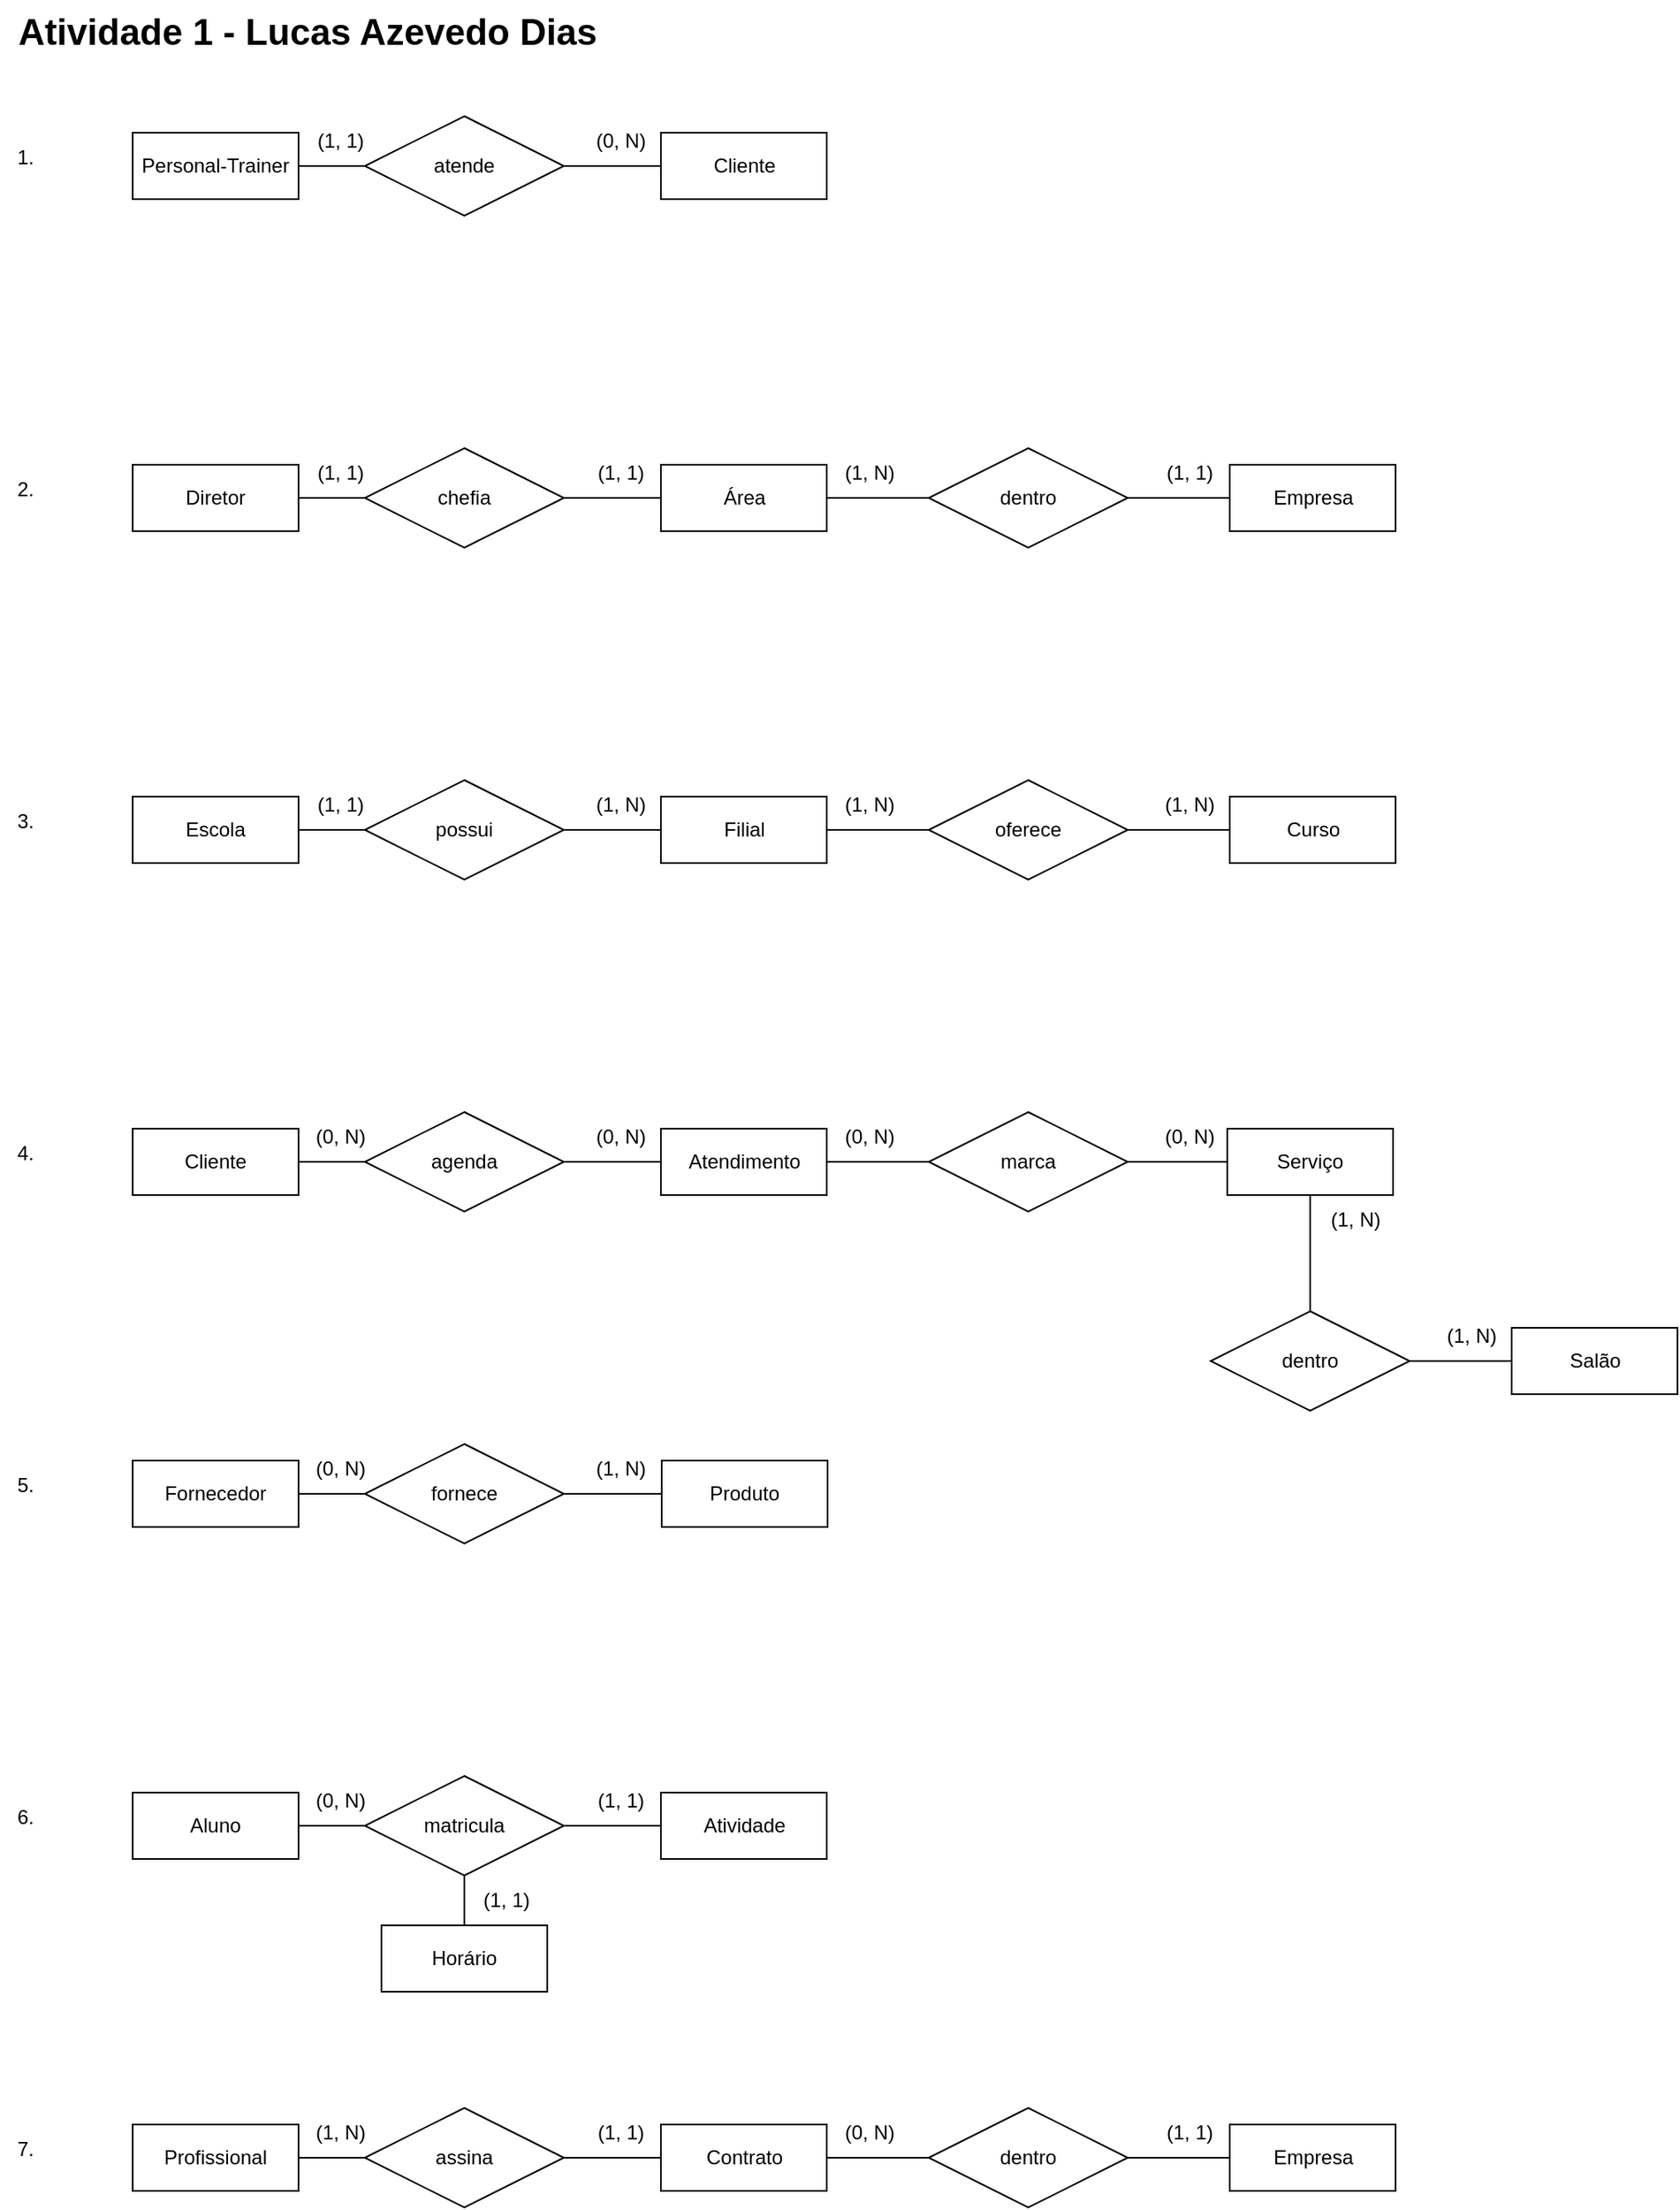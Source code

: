 <mxfile version="20.2.6" type="device"><diagram id="F_beYR9QzwmD67MBydXe" name="Página-1"><mxGraphModel dx="1038" dy="481" grid="1" gridSize="10" guides="1" tooltips="1" connect="1" arrows="1" fold="1" page="1" pageScale="1" pageWidth="827" pageHeight="1169" math="0" shadow="0"><root><mxCell id="0"/><mxCell id="1" parent="0"/><mxCell id="-rKbhpb1vt5wpGL8vmJH-1" value="1." style="text;html=1;resizable=0;autosize=1;align=center;verticalAlign=middle;points=[];fillColor=none;strokeColor=none;rounded=0;" vertex="1" parent="1"><mxGeometry x="40" y="120" width="30" height="30" as="geometry"/></mxCell><mxCell id="-rKbhpb1vt5wpGL8vmJH-2" value="2." style="text;html=1;resizable=0;autosize=1;align=center;verticalAlign=middle;points=[];fillColor=none;strokeColor=none;rounded=0;" vertex="1" parent="1"><mxGeometry x="40" y="320" width="30" height="30" as="geometry"/></mxCell><mxCell id="-rKbhpb1vt5wpGL8vmJH-3" value="3." style="text;html=1;resizable=0;autosize=1;align=center;verticalAlign=middle;points=[];fillColor=none;strokeColor=none;rounded=0;" vertex="1" parent="1"><mxGeometry x="40" y="520" width="30" height="30" as="geometry"/></mxCell><mxCell id="-rKbhpb1vt5wpGL8vmJH-4" value="4." style="text;html=1;resizable=0;autosize=1;align=center;verticalAlign=middle;points=[];fillColor=none;strokeColor=none;rounded=0;" vertex="1" parent="1"><mxGeometry x="40" y="720" width="30" height="30" as="geometry"/></mxCell><mxCell id="-rKbhpb1vt5wpGL8vmJH-5" value="5." style="text;html=1;resizable=0;autosize=1;align=center;verticalAlign=middle;points=[];fillColor=none;strokeColor=none;rounded=0;" vertex="1" parent="1"><mxGeometry x="40" y="920" width="30" height="30" as="geometry"/></mxCell><mxCell id="-rKbhpb1vt5wpGL8vmJH-6" value="6." style="text;html=1;resizable=0;autosize=1;align=center;verticalAlign=middle;points=[];fillColor=none;strokeColor=none;rounded=0;" vertex="1" parent="1"><mxGeometry x="40" y="1120" width="30" height="30" as="geometry"/></mxCell><mxCell id="-rKbhpb1vt5wpGL8vmJH-7" value="7." style="text;html=1;resizable=0;autosize=1;align=center;verticalAlign=middle;points=[];fillColor=none;strokeColor=none;rounded=0;" vertex="1" parent="1"><mxGeometry x="40" y="1320" width="30" height="30" as="geometry"/></mxCell><mxCell id="-rKbhpb1vt5wpGL8vmJH-8" value="Cliente" style="whiteSpace=wrap;html=1;align=center;" vertex="1" parent="1"><mxGeometry x="438.5" y="120" width="100" height="40" as="geometry"/></mxCell><mxCell id="-rKbhpb1vt5wpGL8vmJH-9" value="Personal-Trainer" style="whiteSpace=wrap;html=1;align=center;" vertex="1" parent="1"><mxGeometry x="120" y="120" width="100" height="40" as="geometry"/></mxCell><mxCell id="-rKbhpb1vt5wpGL8vmJH-10" value="atende" style="shape=rhombus;perimeter=rhombusPerimeter;whiteSpace=wrap;html=1;align=center;" vertex="1" parent="1"><mxGeometry x="260" y="110" width="120" height="60" as="geometry"/></mxCell><mxCell id="-rKbhpb1vt5wpGL8vmJH-12" value="" style="endArrow=none;html=1;rounded=0;entryX=0;entryY=0.5;entryDx=0;entryDy=0;exitX=1;exitY=0.5;exitDx=0;exitDy=0;" edge="1" parent="1" source="-rKbhpb1vt5wpGL8vmJH-10" target="-rKbhpb1vt5wpGL8vmJH-8"><mxGeometry relative="1" as="geometry"><mxPoint x="250" y="200" as="sourcePoint"/><mxPoint x="450" y="340" as="targetPoint"/></mxGeometry></mxCell><mxCell id="-rKbhpb1vt5wpGL8vmJH-13" value="" style="endArrow=none;html=1;rounded=0;exitX=0;exitY=0.5;exitDx=0;exitDy=0;entryX=1;entryY=0.5;entryDx=0;entryDy=0;" edge="1" parent="1" source="-rKbhpb1vt5wpGL8vmJH-10" target="-rKbhpb1vt5wpGL8vmJH-9"><mxGeometry relative="1" as="geometry"><mxPoint x="330" y="340" as="sourcePoint"/><mxPoint x="490" y="340" as="targetPoint"/></mxGeometry></mxCell><mxCell id="-rKbhpb1vt5wpGL8vmJH-14" value="(1, 1)" style="text;html=1;resizable=0;autosize=1;align=center;verticalAlign=middle;points=[];fillColor=none;strokeColor=none;rounded=0;" vertex="1" parent="1"><mxGeometry x="220" y="110" width="50" height="30" as="geometry"/></mxCell><mxCell id="-rKbhpb1vt5wpGL8vmJH-15" value="(0, N)" style="text;html=1;resizable=0;autosize=1;align=center;verticalAlign=middle;points=[];fillColor=none;strokeColor=none;rounded=0;" vertex="1" parent="1"><mxGeometry x="388.5" y="110" width="50" height="30" as="geometry"/></mxCell><mxCell id="-rKbhpb1vt5wpGL8vmJH-16" value="Área" style="whiteSpace=wrap;html=1;align=center;" vertex="1" parent="1"><mxGeometry x="438.5" y="320" width="100" height="40" as="geometry"/></mxCell><mxCell id="-rKbhpb1vt5wpGL8vmJH-17" value="Diretor" style="whiteSpace=wrap;html=1;align=center;" vertex="1" parent="1"><mxGeometry x="120" y="320" width="100" height="40" as="geometry"/></mxCell><mxCell id="-rKbhpb1vt5wpGL8vmJH-18" value="chefia" style="shape=rhombus;perimeter=rhombusPerimeter;whiteSpace=wrap;html=1;align=center;" vertex="1" parent="1"><mxGeometry x="260" y="310" width="120" height="60" as="geometry"/></mxCell><mxCell id="-rKbhpb1vt5wpGL8vmJH-19" value="" style="endArrow=none;html=1;rounded=0;entryX=0;entryY=0.5;entryDx=0;entryDy=0;exitX=1;exitY=0.5;exitDx=0;exitDy=0;" edge="1" parent="1" source="-rKbhpb1vt5wpGL8vmJH-18" target="-rKbhpb1vt5wpGL8vmJH-16"><mxGeometry relative="1" as="geometry"><mxPoint x="290" y="400" as="sourcePoint"/><mxPoint x="490" y="540" as="targetPoint"/></mxGeometry></mxCell><mxCell id="-rKbhpb1vt5wpGL8vmJH-20" value="" style="endArrow=none;html=1;rounded=0;exitX=0;exitY=0.5;exitDx=0;exitDy=0;entryX=1;entryY=0.5;entryDx=0;entryDy=0;" edge="1" parent="1" source="-rKbhpb1vt5wpGL8vmJH-18" target="-rKbhpb1vt5wpGL8vmJH-17"><mxGeometry relative="1" as="geometry"><mxPoint x="330" y="540" as="sourcePoint"/><mxPoint x="490" y="540" as="targetPoint"/></mxGeometry></mxCell><mxCell id="-rKbhpb1vt5wpGL8vmJH-21" value="(1, 1)" style="text;html=1;resizable=0;autosize=1;align=center;verticalAlign=middle;points=[];fillColor=none;strokeColor=none;rounded=0;" vertex="1" parent="1"><mxGeometry x="220" y="310" width="50" height="30" as="geometry"/></mxCell><mxCell id="-rKbhpb1vt5wpGL8vmJH-22" value="(1, 1)" style="text;html=1;resizable=0;autosize=1;align=center;verticalAlign=middle;points=[];fillColor=none;strokeColor=none;rounded=0;" vertex="1" parent="1"><mxGeometry x="388.5" y="310" width="50" height="30" as="geometry"/></mxCell><mxCell id="-rKbhpb1vt5wpGL8vmJH-23" value="Empresa" style="whiteSpace=wrap;html=1;align=center;" vertex="1" parent="1"><mxGeometry x="781.5" y="320" width="100" height="40" as="geometry"/></mxCell><mxCell id="-rKbhpb1vt5wpGL8vmJH-24" value="" style="endArrow=none;html=1;rounded=0;entryX=1;entryY=0.5;entryDx=0;entryDy=0;exitX=0;exitY=0.5;exitDx=0;exitDy=0;" edge="1" parent="1" source="-rKbhpb1vt5wpGL8vmJH-25" target="-rKbhpb1vt5wpGL8vmJH-16"><mxGeometry relative="1" as="geometry"><mxPoint x="730" y="280" as="sourcePoint"/><mxPoint x="620" y="270" as="targetPoint"/></mxGeometry></mxCell><mxCell id="-rKbhpb1vt5wpGL8vmJH-25" value="dentro" style="shape=rhombus;perimeter=rhombusPerimeter;whiteSpace=wrap;html=1;align=center;" vertex="1" parent="1"><mxGeometry x="600" y="310" width="120" height="60" as="geometry"/></mxCell><mxCell id="-rKbhpb1vt5wpGL8vmJH-26" value="" style="endArrow=none;html=1;rounded=0;exitX=0;exitY=0.5;exitDx=0;exitDy=0;entryX=1;entryY=0.5;entryDx=0;entryDy=0;" edge="1" parent="1" source="-rKbhpb1vt5wpGL8vmJH-23" target="-rKbhpb1vt5wpGL8vmJH-25"><mxGeometry relative="1" as="geometry"><mxPoint x="501.5" y="220" as="sourcePoint"/><mxPoint x="661.5" y="220" as="targetPoint"/></mxGeometry></mxCell><mxCell id="-rKbhpb1vt5wpGL8vmJH-27" value="(1, N)" style="text;html=1;resizable=0;autosize=1;align=center;verticalAlign=middle;points=[];fillColor=none;strokeColor=none;rounded=0;" vertex="1" parent="1"><mxGeometry x="538.5" y="310" width="50" height="30" as="geometry"/></mxCell><mxCell id="-rKbhpb1vt5wpGL8vmJH-28" value="(1, 1)" style="text;html=1;resizable=0;autosize=1;align=center;verticalAlign=middle;points=[];fillColor=none;strokeColor=none;rounded=0;" vertex="1" parent="1"><mxGeometry x="731.5" y="310" width="50" height="30" as="geometry"/></mxCell><mxCell id="-rKbhpb1vt5wpGL8vmJH-29" value="Atividade 1 - Lucas Azevedo Dias" style="text;html=1;resizable=0;autosize=1;align=center;verticalAlign=middle;points=[];fillColor=none;strokeColor=none;rounded=0;strokeWidth=1;fontSize=22;fontStyle=1" vertex="1" parent="1"><mxGeometry x="40" y="40" width="370" height="40" as="geometry"/></mxCell><mxCell id="-rKbhpb1vt5wpGL8vmJH-31" value="Escola" style="whiteSpace=wrap;html=1;align=center;fontSize=12;strokeWidth=1;" vertex="1" parent="1"><mxGeometry x="120" y="520" width="100" height="40" as="geometry"/></mxCell><mxCell id="-rKbhpb1vt5wpGL8vmJH-33" value="Filial" style="whiteSpace=wrap;html=1;align=center;fontSize=12;strokeWidth=1;" vertex="1" parent="1"><mxGeometry x="438.5" y="520" width="100" height="40" as="geometry"/></mxCell><mxCell id="-rKbhpb1vt5wpGL8vmJH-34" value="Curso" style="whiteSpace=wrap;html=1;align=center;fontSize=12;strokeWidth=1;" vertex="1" parent="1"><mxGeometry x="781.5" y="520" width="100" height="40" as="geometry"/></mxCell><mxCell id="-rKbhpb1vt5wpGL8vmJH-35" value="oferece" style="shape=rhombus;perimeter=rhombusPerimeter;whiteSpace=wrap;html=1;align=center;" vertex="1" parent="1"><mxGeometry x="600" y="510" width="120" height="60" as="geometry"/></mxCell><mxCell id="-rKbhpb1vt5wpGL8vmJH-36" value="possui" style="shape=rhombus;perimeter=rhombusPerimeter;whiteSpace=wrap;html=1;align=center;" vertex="1" parent="1"><mxGeometry x="260" y="510" width="120" height="60" as="geometry"/></mxCell><mxCell id="-rKbhpb1vt5wpGL8vmJH-37" value="" style="endArrow=none;html=1;rounded=0;fontSize=12;exitX=1;exitY=0.5;exitDx=0;exitDy=0;entryX=0;entryY=0.5;entryDx=0;entryDy=0;" edge="1" parent="1" source="-rKbhpb1vt5wpGL8vmJH-31" target="-rKbhpb1vt5wpGL8vmJH-36"><mxGeometry relative="1" as="geometry"><mxPoint x="330" y="520" as="sourcePoint"/><mxPoint x="490" y="520" as="targetPoint"/></mxGeometry></mxCell><mxCell id="-rKbhpb1vt5wpGL8vmJH-38" value="" style="endArrow=none;html=1;rounded=0;fontSize=12;exitX=1;exitY=0.5;exitDx=0;exitDy=0;entryX=0;entryY=0.5;entryDx=0;entryDy=0;" edge="1" parent="1" source="-rKbhpb1vt5wpGL8vmJH-36" target="-rKbhpb1vt5wpGL8vmJH-33"><mxGeometry relative="1" as="geometry"><mxPoint x="330" y="520" as="sourcePoint"/><mxPoint x="490" y="520" as="targetPoint"/></mxGeometry></mxCell><mxCell id="-rKbhpb1vt5wpGL8vmJH-39" value="" style="endArrow=none;html=1;rounded=0;fontSize=12;exitX=0;exitY=0.5;exitDx=0;exitDy=0;entryX=1;entryY=0.5;entryDx=0;entryDy=0;" edge="1" parent="1" source="-rKbhpb1vt5wpGL8vmJH-35" target="-rKbhpb1vt5wpGL8vmJH-33"><mxGeometry relative="1" as="geometry"><mxPoint x="330" y="520" as="sourcePoint"/><mxPoint x="490" y="520" as="targetPoint"/></mxGeometry></mxCell><mxCell id="-rKbhpb1vt5wpGL8vmJH-40" value="" style="endArrow=none;html=1;rounded=0;fontSize=12;exitX=1;exitY=0.5;exitDx=0;exitDy=0;entryX=0;entryY=0.5;entryDx=0;entryDy=0;" edge="1" parent="1" source="-rKbhpb1vt5wpGL8vmJH-35" target="-rKbhpb1vt5wpGL8vmJH-34"><mxGeometry relative="1" as="geometry"><mxPoint x="501.5" y="440" as="sourcePoint"/><mxPoint x="661.5" y="440" as="targetPoint"/></mxGeometry></mxCell><mxCell id="-rKbhpb1vt5wpGL8vmJH-41" value="(1, 1)" style="text;html=1;resizable=0;autosize=1;align=center;verticalAlign=middle;points=[];fillColor=none;strokeColor=none;rounded=0;" vertex="1" parent="1"><mxGeometry x="220" y="510" width="50" height="30" as="geometry"/></mxCell><mxCell id="-rKbhpb1vt5wpGL8vmJH-42" value="(1, N)" style="text;html=1;resizable=0;autosize=1;align=center;verticalAlign=middle;points=[];fillColor=none;strokeColor=none;rounded=0;" vertex="1" parent="1"><mxGeometry x="389" y="510" width="50" height="30" as="geometry"/></mxCell><mxCell id="-rKbhpb1vt5wpGL8vmJH-43" value="(1, N)" style="text;html=1;resizable=0;autosize=1;align=center;verticalAlign=middle;points=[];fillColor=none;strokeColor=none;rounded=0;" vertex="1" parent="1"><mxGeometry x="538.5" y="510" width="50" height="30" as="geometry"/></mxCell><mxCell id="-rKbhpb1vt5wpGL8vmJH-44" value="(1, N)" style="text;html=1;resizable=0;autosize=1;align=center;verticalAlign=middle;points=[];fillColor=none;strokeColor=none;rounded=0;" vertex="1" parent="1"><mxGeometry x="731.5" y="510" width="50" height="30" as="geometry"/></mxCell><mxCell id="-rKbhpb1vt5wpGL8vmJH-46" value="Cliente" style="whiteSpace=wrap;html=1;align=center;fontSize=12;strokeWidth=1;" vertex="1" parent="1"><mxGeometry x="120" y="720" width="100" height="40" as="geometry"/></mxCell><mxCell id="-rKbhpb1vt5wpGL8vmJH-47" value="Atendimento" style="whiteSpace=wrap;html=1;align=center;fontSize=12;strokeWidth=1;" vertex="1" parent="1"><mxGeometry x="438.5" y="720" width="100" height="40" as="geometry"/></mxCell><mxCell id="-rKbhpb1vt5wpGL8vmJH-48" value="Serviço" style="whiteSpace=wrap;html=1;align=center;fontSize=12;strokeWidth=1;" vertex="1" parent="1"><mxGeometry x="780" y="720" width="100" height="40" as="geometry"/></mxCell><mxCell id="-rKbhpb1vt5wpGL8vmJH-49" value="marca" style="shape=rhombus;perimeter=rhombusPerimeter;whiteSpace=wrap;html=1;align=center;" vertex="1" parent="1"><mxGeometry x="600" y="710" width="120" height="60" as="geometry"/></mxCell><mxCell id="-rKbhpb1vt5wpGL8vmJH-50" value="agenda" style="shape=rhombus;perimeter=rhombusPerimeter;whiteSpace=wrap;html=1;align=center;" vertex="1" parent="1"><mxGeometry x="260" y="710" width="120" height="60" as="geometry"/></mxCell><mxCell id="-rKbhpb1vt5wpGL8vmJH-51" value="" style="endArrow=none;html=1;rounded=0;fontSize=12;exitX=1;exitY=0.5;exitDx=0;exitDy=0;entryX=0;entryY=0.5;entryDx=0;entryDy=0;" edge="1" parent="1" source="-rKbhpb1vt5wpGL8vmJH-46" target="-rKbhpb1vt5wpGL8vmJH-50"><mxGeometry relative="1" as="geometry"><mxPoint x="330" y="720" as="sourcePoint"/><mxPoint x="490" y="720" as="targetPoint"/></mxGeometry></mxCell><mxCell id="-rKbhpb1vt5wpGL8vmJH-52" value="" style="endArrow=none;html=1;rounded=0;fontSize=12;exitX=1;exitY=0.5;exitDx=0;exitDy=0;entryX=0;entryY=0.5;entryDx=0;entryDy=0;" edge="1" parent="1" source="-rKbhpb1vt5wpGL8vmJH-50" target="-rKbhpb1vt5wpGL8vmJH-47"><mxGeometry relative="1" as="geometry"><mxPoint x="330" y="720" as="sourcePoint"/><mxPoint x="490" y="720" as="targetPoint"/></mxGeometry></mxCell><mxCell id="-rKbhpb1vt5wpGL8vmJH-53" value="" style="endArrow=none;html=1;rounded=0;fontSize=12;exitX=0;exitY=0.5;exitDx=0;exitDy=0;entryX=1;entryY=0.5;entryDx=0;entryDy=0;" edge="1" parent="1" source="-rKbhpb1vt5wpGL8vmJH-49" target="-rKbhpb1vt5wpGL8vmJH-47"><mxGeometry relative="1" as="geometry"><mxPoint x="330" y="720" as="sourcePoint"/><mxPoint x="490" y="720" as="targetPoint"/></mxGeometry></mxCell><mxCell id="-rKbhpb1vt5wpGL8vmJH-54" value="" style="endArrow=none;html=1;rounded=0;fontSize=12;exitX=1;exitY=0.5;exitDx=0;exitDy=0;entryX=0;entryY=0.5;entryDx=0;entryDy=0;" edge="1" parent="1" source="-rKbhpb1vt5wpGL8vmJH-49" target="-rKbhpb1vt5wpGL8vmJH-48"><mxGeometry relative="1" as="geometry"><mxPoint x="501.5" y="640" as="sourcePoint"/><mxPoint x="661.5" y="640" as="targetPoint"/></mxGeometry></mxCell><mxCell id="-rKbhpb1vt5wpGL8vmJH-55" value="(0, N)" style="text;html=1;resizable=0;autosize=1;align=center;verticalAlign=middle;points=[];fillColor=none;strokeColor=none;rounded=0;" vertex="1" parent="1"><mxGeometry x="220" y="710" width="50" height="30" as="geometry"/></mxCell><mxCell id="-rKbhpb1vt5wpGL8vmJH-56" value="(0, N)" style="text;html=1;resizable=0;autosize=1;align=center;verticalAlign=middle;points=[];fillColor=none;strokeColor=none;rounded=0;" vertex="1" parent="1"><mxGeometry x="389" y="710" width="50" height="30" as="geometry"/></mxCell><mxCell id="-rKbhpb1vt5wpGL8vmJH-57" value="(0, N)" style="text;html=1;resizable=0;autosize=1;align=center;verticalAlign=middle;points=[];fillColor=none;strokeColor=none;rounded=0;" vertex="1" parent="1"><mxGeometry x="538.5" y="710" width="50" height="30" as="geometry"/></mxCell><mxCell id="-rKbhpb1vt5wpGL8vmJH-58" value="(0, N)" style="text;html=1;resizable=0;autosize=1;align=center;verticalAlign=middle;points=[];fillColor=none;strokeColor=none;rounded=0;" vertex="1" parent="1"><mxGeometry x="731.5" y="710" width="50" height="30" as="geometry"/></mxCell><mxCell id="-rKbhpb1vt5wpGL8vmJH-59" value="Salão" style="whiteSpace=wrap;html=1;align=center;fontSize=12;strokeWidth=1;" vertex="1" parent="1"><mxGeometry x="951.5" y="840" width="100" height="40" as="geometry"/></mxCell><mxCell id="-rKbhpb1vt5wpGL8vmJH-60" value="dentro" style="shape=rhombus;perimeter=rhombusPerimeter;whiteSpace=wrap;html=1;align=center;" vertex="1" parent="1"><mxGeometry x="770" y="830" width="120" height="60" as="geometry"/></mxCell><mxCell id="-rKbhpb1vt5wpGL8vmJH-61" value="" style="endArrow=none;html=1;rounded=0;fontSize=12;exitX=1;exitY=0.5;exitDx=0;exitDy=0;entryX=0;entryY=0.5;entryDx=0;entryDy=0;" edge="1" parent="1" source="-rKbhpb1vt5wpGL8vmJH-60" target="-rKbhpb1vt5wpGL8vmJH-59"><mxGeometry relative="1" as="geometry"><mxPoint x="671.5" y="760" as="sourcePoint"/><mxPoint x="831.5" y="760" as="targetPoint"/></mxGeometry></mxCell><mxCell id="-rKbhpb1vt5wpGL8vmJH-62" value="(1, N)" style="text;html=1;resizable=0;autosize=1;align=center;verticalAlign=middle;points=[];fillColor=none;strokeColor=none;rounded=0;" vertex="1" parent="1"><mxGeometry x="901.5" y="830" width="50" height="30" as="geometry"/></mxCell><mxCell id="-rKbhpb1vt5wpGL8vmJH-63" value="" style="endArrow=none;html=1;rounded=0;fontSize=12;exitX=0.5;exitY=0;exitDx=0;exitDy=0;entryX=0.5;entryY=1;entryDx=0;entryDy=0;" edge="1" parent="1" source="-rKbhpb1vt5wpGL8vmJH-60" target="-rKbhpb1vt5wpGL8vmJH-48"><mxGeometry relative="1" as="geometry"><mxPoint x="881.5" y="890" as="sourcePoint"/><mxPoint x="943" y="890" as="targetPoint"/></mxGeometry></mxCell><mxCell id="-rKbhpb1vt5wpGL8vmJH-64" value="(1, N)" style="text;html=1;resizable=0;autosize=1;align=center;verticalAlign=middle;points=[];fillColor=none;strokeColor=none;rounded=0;" vertex="1" parent="1"><mxGeometry x="831.5" y="760" width="50" height="30" as="geometry"/></mxCell><mxCell id="-rKbhpb1vt5wpGL8vmJH-68" value="Produto" style="whiteSpace=wrap;html=1;align=center;fontSize=12;strokeWidth=1;" vertex="1" parent="1"><mxGeometry x="439" y="920" width="100" height="40" as="geometry"/></mxCell><mxCell id="-rKbhpb1vt5wpGL8vmJH-69" value="Fornecedor" style="whiteSpace=wrap;html=1;align=center;fontSize=12;strokeWidth=1;" vertex="1" parent="1"><mxGeometry x="120" y="920" width="100" height="40" as="geometry"/></mxCell><mxCell id="-rKbhpb1vt5wpGL8vmJH-70" value="fornece" style="shape=rhombus;perimeter=rhombusPerimeter;whiteSpace=wrap;html=1;align=center;" vertex="1" parent="1"><mxGeometry x="260" y="910" width="120" height="60" as="geometry"/></mxCell><mxCell id="-rKbhpb1vt5wpGL8vmJH-71" value="" style="endArrow=none;html=1;rounded=0;fontSize=12;exitX=1;exitY=0.5;exitDx=0;exitDy=0;entryX=0;entryY=0.5;entryDx=0;entryDy=0;" edge="1" parent="1" target="-rKbhpb1vt5wpGL8vmJH-70" source="-rKbhpb1vt5wpGL8vmJH-69"><mxGeometry relative="1" as="geometry"><mxPoint x="220" y="900" as="sourcePoint"/><mxPoint x="490" y="880" as="targetPoint"/></mxGeometry></mxCell><mxCell id="-rKbhpb1vt5wpGL8vmJH-72" value="" style="endArrow=none;html=1;rounded=0;fontSize=12;exitX=1;exitY=0.5;exitDx=0;exitDy=0;entryX=0;entryY=0.5;entryDx=0;entryDy=0;" edge="1" parent="1" source="-rKbhpb1vt5wpGL8vmJH-70" target="-rKbhpb1vt5wpGL8vmJH-68"><mxGeometry relative="1" as="geometry"><mxPoint x="330" y="880" as="sourcePoint"/><mxPoint x="438.5" y="900" as="targetPoint"/></mxGeometry></mxCell><mxCell id="-rKbhpb1vt5wpGL8vmJH-73" value="(0, N)" style="text;html=1;resizable=0;autosize=1;align=center;verticalAlign=middle;points=[];fillColor=none;strokeColor=none;rounded=0;" vertex="1" parent="1"><mxGeometry x="220" y="910" width="50" height="30" as="geometry"/></mxCell><mxCell id="-rKbhpb1vt5wpGL8vmJH-74" value="(1, N)" style="text;html=1;resizable=0;autosize=1;align=center;verticalAlign=middle;points=[];fillColor=none;strokeColor=none;rounded=0;" vertex="1" parent="1"><mxGeometry x="389" y="910" width="50" height="30" as="geometry"/></mxCell><mxCell id="-rKbhpb1vt5wpGL8vmJH-75" value="Aluno" style="whiteSpace=wrap;html=1;align=center;fontSize=12;strokeWidth=1;" vertex="1" parent="1"><mxGeometry x="120" y="1120" width="100" height="40" as="geometry"/></mxCell><mxCell id="-rKbhpb1vt5wpGL8vmJH-76" value="Horário" style="whiteSpace=wrap;html=1;align=center;fontSize=12;strokeWidth=1;" vertex="1" parent="1"><mxGeometry x="270" y="1200" width="100" height="40" as="geometry"/></mxCell><mxCell id="-rKbhpb1vt5wpGL8vmJH-77" value="Atividade" style="whiteSpace=wrap;html=1;align=center;fontSize=12;strokeWidth=1;" vertex="1" parent="1"><mxGeometry x="438.5" y="1120" width="100" height="40" as="geometry"/></mxCell><mxCell id="-rKbhpb1vt5wpGL8vmJH-79" value="matricula" style="shape=rhombus;perimeter=rhombusPerimeter;whiteSpace=wrap;html=1;align=center;" vertex="1" parent="1"><mxGeometry x="260" y="1110" width="120" height="60" as="geometry"/></mxCell><mxCell id="-rKbhpb1vt5wpGL8vmJH-80" value="" style="endArrow=none;html=1;rounded=0;fontSize=12;exitX=1;exitY=0.5;exitDx=0;exitDy=0;entryX=0;entryY=0.5;entryDx=0;entryDy=0;" edge="1" parent="1" source="-rKbhpb1vt5wpGL8vmJH-75" target="-rKbhpb1vt5wpGL8vmJH-79"><mxGeometry relative="1" as="geometry"><mxPoint x="330" y="1120" as="sourcePoint"/><mxPoint x="490" y="1120" as="targetPoint"/></mxGeometry></mxCell><mxCell id="-rKbhpb1vt5wpGL8vmJH-81" value="" style="endArrow=none;html=1;rounded=0;fontSize=12;exitX=0.5;exitY=1;exitDx=0;exitDy=0;entryX=0.5;entryY=0;entryDx=0;entryDy=0;" edge="1" parent="1" source="-rKbhpb1vt5wpGL8vmJH-79" target="-rKbhpb1vt5wpGL8vmJH-76"><mxGeometry relative="1" as="geometry"><mxPoint x="161" y="1120" as="sourcePoint"/><mxPoint x="321" y="1120" as="targetPoint"/></mxGeometry></mxCell><mxCell id="-rKbhpb1vt5wpGL8vmJH-84" value="(0, N)" style="text;html=1;resizable=0;autosize=1;align=center;verticalAlign=middle;points=[];fillColor=none;strokeColor=none;rounded=0;" vertex="1" parent="1"><mxGeometry x="220" y="1110" width="50" height="30" as="geometry"/></mxCell><mxCell id="-rKbhpb1vt5wpGL8vmJH-89" value="" style="endArrow=none;html=1;rounded=0;fontSize=12;exitX=1;exitY=0.5;exitDx=0;exitDy=0;entryX=0;entryY=0.5;entryDx=0;entryDy=0;" edge="1" parent="1" source="-rKbhpb1vt5wpGL8vmJH-79" target="-rKbhpb1vt5wpGL8vmJH-77"><mxGeometry relative="1" as="geometry"><mxPoint x="230" y="1150" as="sourcePoint"/><mxPoint x="439" y="1150" as="targetPoint"/></mxGeometry></mxCell><mxCell id="-rKbhpb1vt5wpGL8vmJH-90" value="(1, 1)" style="text;html=1;resizable=0;autosize=1;align=center;verticalAlign=middle;points=[];fillColor=none;strokeColor=none;rounded=0;" vertex="1" parent="1"><mxGeometry x="388.5" y="1110" width="50" height="30" as="geometry"/></mxCell><mxCell id="-rKbhpb1vt5wpGL8vmJH-91" value="(1, 1)" style="text;html=1;resizable=0;autosize=1;align=center;verticalAlign=middle;points=[];fillColor=none;strokeColor=none;rounded=0;" vertex="1" parent="1"><mxGeometry x="320" y="1170" width="50" height="30" as="geometry"/></mxCell><mxCell id="-rKbhpb1vt5wpGL8vmJH-92" value="Contrato" style="whiteSpace=wrap;html=1;align=center;" vertex="1" parent="1"><mxGeometry x="438.5" y="1320" width="100" height="40" as="geometry"/></mxCell><mxCell id="-rKbhpb1vt5wpGL8vmJH-93" value="Profissional" style="whiteSpace=wrap;html=1;align=center;" vertex="1" parent="1"><mxGeometry x="120" y="1320" width="100" height="40" as="geometry"/></mxCell><mxCell id="-rKbhpb1vt5wpGL8vmJH-94" value="assina" style="shape=rhombus;perimeter=rhombusPerimeter;whiteSpace=wrap;html=1;align=center;" vertex="1" parent="1"><mxGeometry x="260" y="1310" width="120" height="60" as="geometry"/></mxCell><mxCell id="-rKbhpb1vt5wpGL8vmJH-95" value="" style="endArrow=none;html=1;rounded=0;entryX=0;entryY=0.5;entryDx=0;entryDy=0;exitX=1;exitY=0.5;exitDx=0;exitDy=0;" edge="1" parent="1" source="-rKbhpb1vt5wpGL8vmJH-94" target="-rKbhpb1vt5wpGL8vmJH-92"><mxGeometry relative="1" as="geometry"><mxPoint x="290" y="1400" as="sourcePoint"/><mxPoint x="490" y="1540" as="targetPoint"/></mxGeometry></mxCell><mxCell id="-rKbhpb1vt5wpGL8vmJH-96" value="" style="endArrow=none;html=1;rounded=0;exitX=0;exitY=0.5;exitDx=0;exitDy=0;entryX=1;entryY=0.5;entryDx=0;entryDy=0;" edge="1" parent="1" source="-rKbhpb1vt5wpGL8vmJH-94" target="-rKbhpb1vt5wpGL8vmJH-93"><mxGeometry relative="1" as="geometry"><mxPoint x="330" y="1540" as="sourcePoint"/><mxPoint x="490" y="1540" as="targetPoint"/></mxGeometry></mxCell><mxCell id="-rKbhpb1vt5wpGL8vmJH-97" value="(1, N)" style="text;html=1;resizable=0;autosize=1;align=center;verticalAlign=middle;points=[];fillColor=none;strokeColor=none;rounded=0;" vertex="1" parent="1"><mxGeometry x="220" y="1310" width="50" height="30" as="geometry"/></mxCell><mxCell id="-rKbhpb1vt5wpGL8vmJH-98" value="(1, 1)" style="text;html=1;resizable=0;autosize=1;align=center;verticalAlign=middle;points=[];fillColor=none;strokeColor=none;rounded=0;" vertex="1" parent="1"><mxGeometry x="388.5" y="1310" width="50" height="30" as="geometry"/></mxCell><mxCell id="-rKbhpb1vt5wpGL8vmJH-99" value="Empresa" style="whiteSpace=wrap;html=1;align=center;" vertex="1" parent="1"><mxGeometry x="781.5" y="1320" width="100" height="40" as="geometry"/></mxCell><mxCell id="-rKbhpb1vt5wpGL8vmJH-100" value="" style="endArrow=none;html=1;rounded=0;entryX=1;entryY=0.5;entryDx=0;entryDy=0;exitX=0;exitY=0.5;exitDx=0;exitDy=0;" edge="1" parent="1" source="-rKbhpb1vt5wpGL8vmJH-101" target="-rKbhpb1vt5wpGL8vmJH-92"><mxGeometry relative="1" as="geometry"><mxPoint x="730" y="1280" as="sourcePoint"/><mxPoint x="620" y="1270" as="targetPoint"/></mxGeometry></mxCell><mxCell id="-rKbhpb1vt5wpGL8vmJH-101" value="dentro" style="shape=rhombus;perimeter=rhombusPerimeter;whiteSpace=wrap;html=1;align=center;" vertex="1" parent="1"><mxGeometry x="600" y="1310" width="120" height="60" as="geometry"/></mxCell><mxCell id="-rKbhpb1vt5wpGL8vmJH-102" value="" style="endArrow=none;html=1;rounded=0;exitX=0;exitY=0.5;exitDx=0;exitDy=0;entryX=1;entryY=0.5;entryDx=0;entryDy=0;" edge="1" parent="1" source="-rKbhpb1vt5wpGL8vmJH-99" target="-rKbhpb1vt5wpGL8vmJH-101"><mxGeometry relative="1" as="geometry"><mxPoint x="501.5" y="1220" as="sourcePoint"/><mxPoint x="661.5" y="1220" as="targetPoint"/></mxGeometry></mxCell><mxCell id="-rKbhpb1vt5wpGL8vmJH-103" value="(0, N)" style="text;html=1;resizable=0;autosize=1;align=center;verticalAlign=middle;points=[];fillColor=none;strokeColor=none;rounded=0;" vertex="1" parent="1"><mxGeometry x="538.5" y="1310" width="50" height="30" as="geometry"/></mxCell><mxCell id="-rKbhpb1vt5wpGL8vmJH-104" value="(1, 1)" style="text;html=1;resizable=0;autosize=1;align=center;verticalAlign=middle;points=[];fillColor=none;strokeColor=none;rounded=0;" vertex="1" parent="1"><mxGeometry x="731.5" y="1310" width="50" height="30" as="geometry"/></mxCell></root></mxGraphModel></diagram></mxfile>